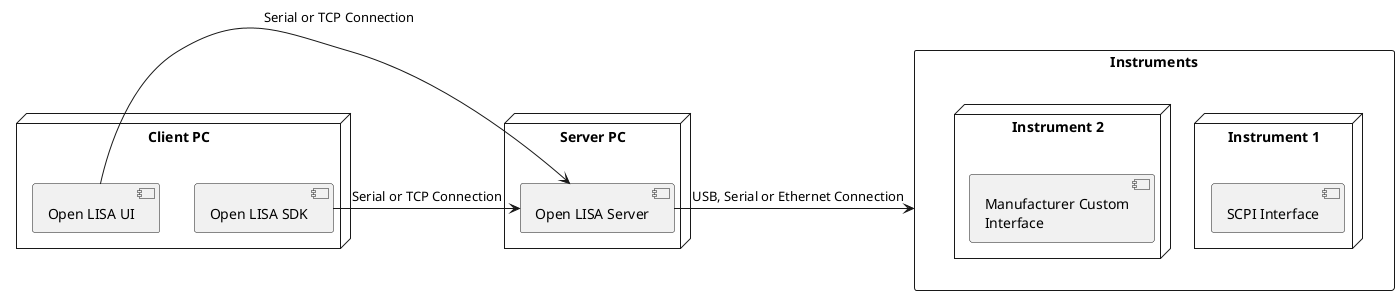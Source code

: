 @startuml

node "Client PC" {
  [Open LISA SDK] as SDK
  [Open LISA UI] as UI
}

node "Server PC" {
  [Open LISA Server] as SERVER
}

rectangle "Instruments" {
    node "Instrument 1" {
      [SCPI Interface]
    }

    node "Instrument 2" {
      [Manufacturer Custom\nInterface]
    }
}


SDK -right-> SERVER : Serial or TCP Connection
UI -right-> SERVER : Serial or TCP Connection
SERVER -right-> Instruments : USB, Serial or Ethernet Connection

@enduml
